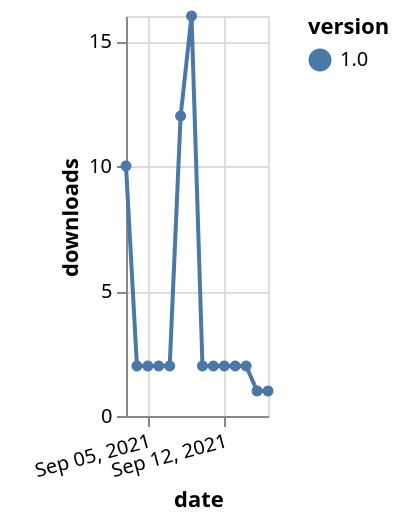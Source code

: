 {"$schema": "https://vega.github.io/schema/vega-lite/v5.json", "description": "A simple bar chart with embedded data.", "data": {"values": [{"date": "2021-09-03", "total": 789, "delta": 10, "version": "1.0"}, {"date": "2021-09-04", "total": 791, "delta": 2, "version": "1.0"}, {"date": "2021-09-05", "total": 793, "delta": 2, "version": "1.0"}, {"date": "2021-09-06", "total": 795, "delta": 2, "version": "1.0"}, {"date": "2021-09-07", "total": 797, "delta": 2, "version": "1.0"}, {"date": "2021-09-08", "total": 809, "delta": 12, "version": "1.0"}, {"date": "2021-09-09", "total": 825, "delta": 16, "version": "1.0"}, {"date": "2021-09-10", "total": 827, "delta": 2, "version": "1.0"}, {"date": "2021-09-11", "total": 829, "delta": 2, "version": "1.0"}, {"date": "2021-09-12", "total": 831, "delta": 2, "version": "1.0"}, {"date": "2021-09-13", "total": 833, "delta": 2, "version": "1.0"}, {"date": "2021-09-14", "total": 835, "delta": 2, "version": "1.0"}, {"date": "2021-09-15", "total": 836, "delta": 1, "version": "1.0"}, {"date": "2021-09-16", "total": 837, "delta": 1, "version": "1.0"}]}, "width": "container", "mark": {"type": "line", "point": {"filled": true}}, "encoding": {"x": {"field": "date", "type": "temporal", "timeUnit": "yearmonthdate", "title": "date", "axis": {"labelAngle": -15}}, "y": {"field": "delta", "type": "quantitative", "title": "downloads"}, "color": {"field": "version", "type": "nominal"}, "tooltip": {"field": "delta"}}}